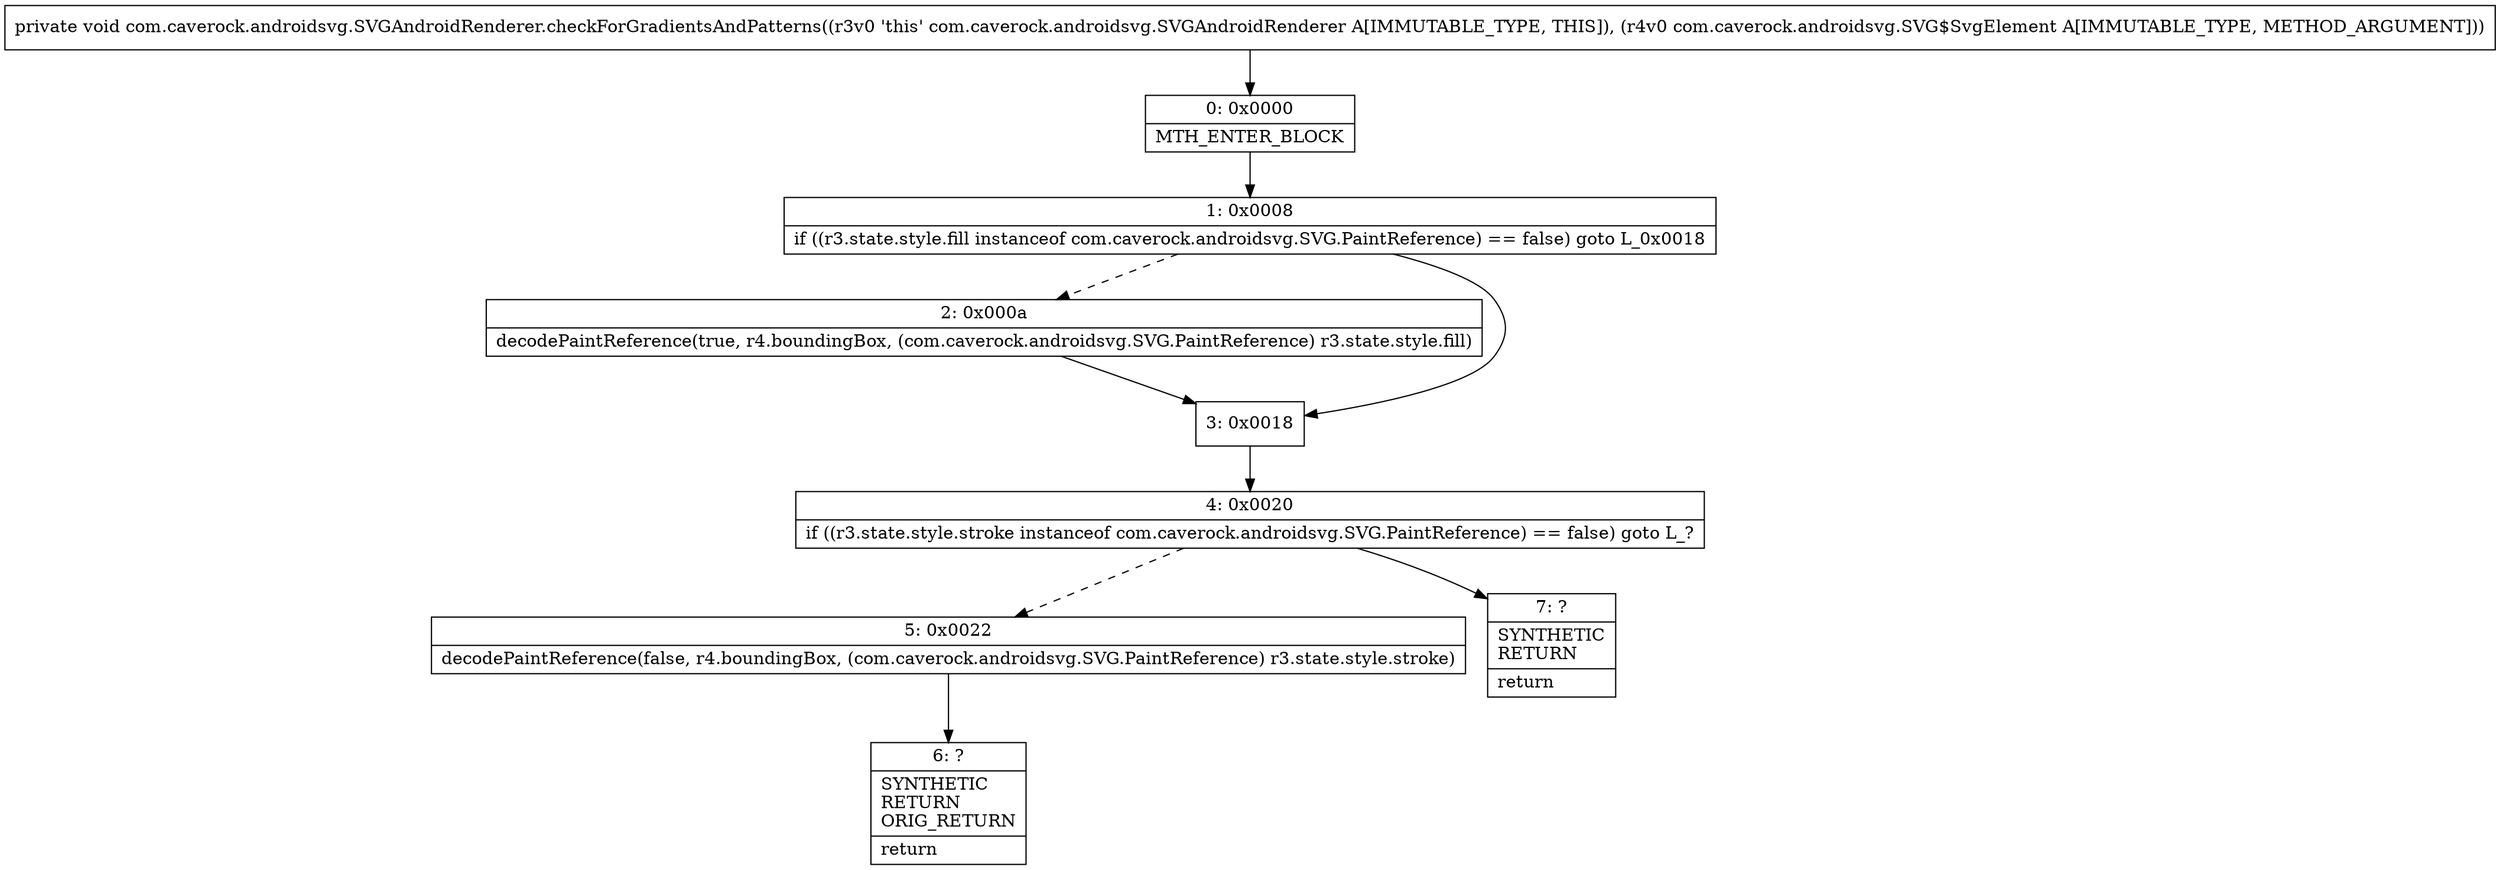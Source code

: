digraph "CFG forcom.caverock.androidsvg.SVGAndroidRenderer.checkForGradientsAndPatterns(Lcom\/caverock\/androidsvg\/SVG$SvgElement;)V" {
Node_0 [shape=record,label="{0\:\ 0x0000|MTH_ENTER_BLOCK\l}"];
Node_1 [shape=record,label="{1\:\ 0x0008|if ((r3.state.style.fill instanceof com.caverock.androidsvg.SVG.PaintReference) == false) goto L_0x0018\l}"];
Node_2 [shape=record,label="{2\:\ 0x000a|decodePaintReference(true, r4.boundingBox, (com.caverock.androidsvg.SVG.PaintReference) r3.state.style.fill)\l}"];
Node_3 [shape=record,label="{3\:\ 0x0018}"];
Node_4 [shape=record,label="{4\:\ 0x0020|if ((r3.state.style.stroke instanceof com.caverock.androidsvg.SVG.PaintReference) == false) goto L_?\l}"];
Node_5 [shape=record,label="{5\:\ 0x0022|decodePaintReference(false, r4.boundingBox, (com.caverock.androidsvg.SVG.PaintReference) r3.state.style.stroke)\l}"];
Node_6 [shape=record,label="{6\:\ ?|SYNTHETIC\lRETURN\lORIG_RETURN\l|return\l}"];
Node_7 [shape=record,label="{7\:\ ?|SYNTHETIC\lRETURN\l|return\l}"];
MethodNode[shape=record,label="{private void com.caverock.androidsvg.SVGAndroidRenderer.checkForGradientsAndPatterns((r3v0 'this' com.caverock.androidsvg.SVGAndroidRenderer A[IMMUTABLE_TYPE, THIS]), (r4v0 com.caverock.androidsvg.SVG$SvgElement A[IMMUTABLE_TYPE, METHOD_ARGUMENT])) }"];
MethodNode -> Node_0;
Node_0 -> Node_1;
Node_1 -> Node_2[style=dashed];
Node_1 -> Node_3;
Node_2 -> Node_3;
Node_3 -> Node_4;
Node_4 -> Node_5[style=dashed];
Node_4 -> Node_7;
Node_5 -> Node_6;
}

